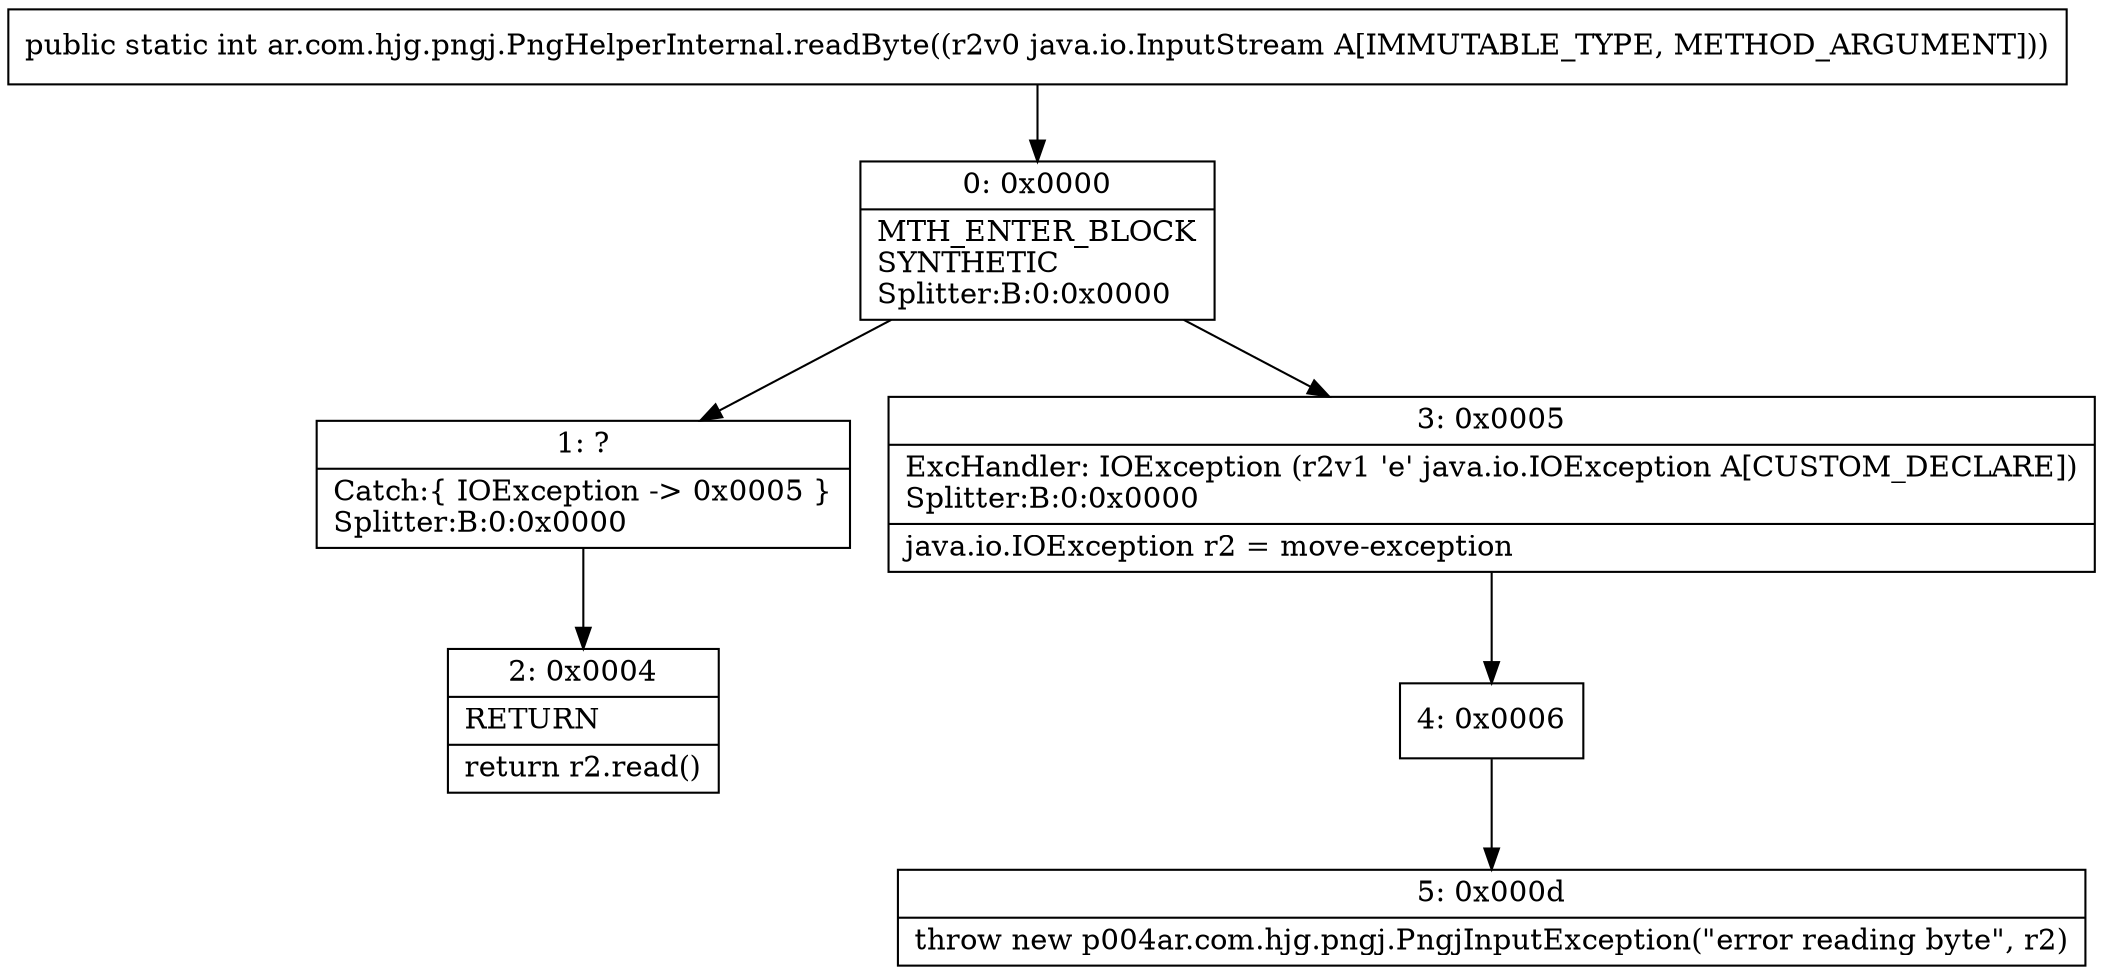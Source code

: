 digraph "CFG forar.com.hjg.pngj.PngHelperInternal.readByte(Ljava\/io\/InputStream;)I" {
Node_0 [shape=record,label="{0\:\ 0x0000|MTH_ENTER_BLOCK\lSYNTHETIC\lSplitter:B:0:0x0000\l}"];
Node_1 [shape=record,label="{1\:\ ?|Catch:\{ IOException \-\> 0x0005 \}\lSplitter:B:0:0x0000\l}"];
Node_2 [shape=record,label="{2\:\ 0x0004|RETURN\l|return r2.read()\l}"];
Node_3 [shape=record,label="{3\:\ 0x0005|ExcHandler: IOException (r2v1 'e' java.io.IOException A[CUSTOM_DECLARE])\lSplitter:B:0:0x0000\l|java.io.IOException r2 = move\-exception\l}"];
Node_4 [shape=record,label="{4\:\ 0x0006}"];
Node_5 [shape=record,label="{5\:\ 0x000d|throw new p004ar.com.hjg.pngj.PngjInputException(\"error reading byte\", r2)\l}"];
MethodNode[shape=record,label="{public static int ar.com.hjg.pngj.PngHelperInternal.readByte((r2v0 java.io.InputStream A[IMMUTABLE_TYPE, METHOD_ARGUMENT])) }"];
MethodNode -> Node_0;
Node_0 -> Node_1;
Node_0 -> Node_3;
Node_1 -> Node_2;
Node_3 -> Node_4;
Node_4 -> Node_5;
}


